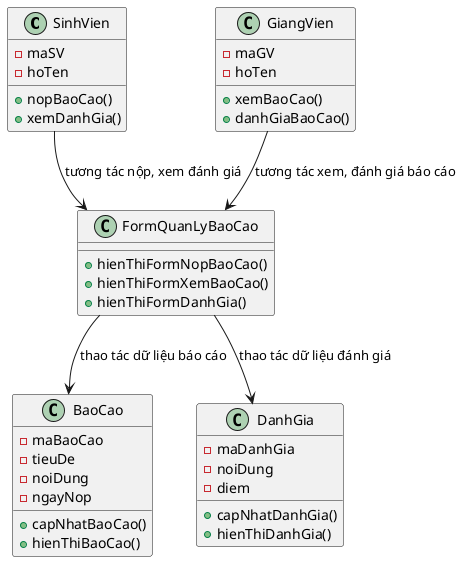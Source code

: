 @startuml
class SinhVien {
    - maSV
    - hoTen
    + nopBaoCao()
    + xemDanhGia()
}

class GiangVien {
    - maGV
    - hoTen
    + xemBaoCao()
    + danhGiaBaoCao()
}

class BaoCao {
    - maBaoCao
    - tieuDe
    - noiDung
    - ngayNop
    + capNhatBaoCao()
    + hienThiBaoCao()
}

class DanhGia {
    - maDanhGia
    - noiDung
    - diem
    + capNhatDanhGia()
    + hienThiDanhGia()
}

class FormQuanLyBaoCao {
    + hienThiFormNopBaoCao()
    + hienThiFormXemBaoCao()
    + hienThiFormDanhGia()
}

SinhVien --> FormQuanLyBaoCao : tương tác nộp, xem đánh giá
GiangVien --> FormQuanLyBaoCao : tương tác xem, đánh giá báo cáo
FormQuanLyBaoCao --> BaoCao : thao tác dữ liệu báo cáo
FormQuanLyBaoCao --> DanhGia : thao tác dữ liệu đánh giá
@enduml